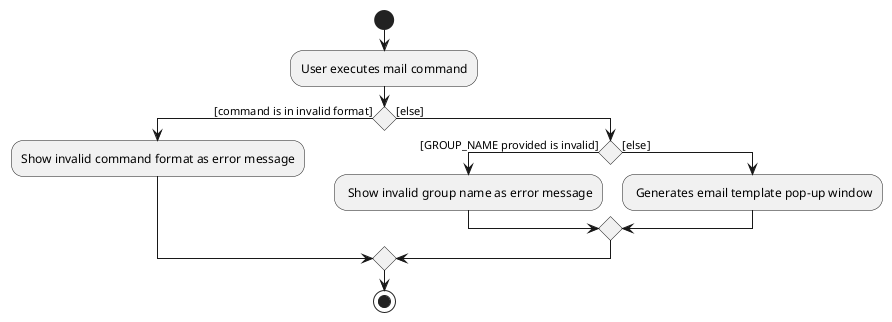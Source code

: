 @startuml
start
:User executes mail command;

'Since the beta syntax does not support placing the condition outside the
'diamond we place it as the true branch instead.

if () then ([command is in invalid format])
    :Show invalid command format as error message;


else ([else])
    if () then ([GROUP_NAME provided is invalid])
    : Show invalid group name as error message;
    else([else])
        : Generates email template pop-up window;
    endif
endif
stop

@enduml
